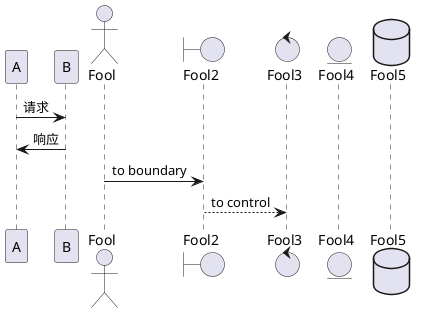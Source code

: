 @startuml

A -> B: 请求
B -> A: 响应

actor Fool
boundary Fool2
control Fool3
entity Fool4
database Fool5

Fool -> Fool2 : to boundary
Fool2 --> Fool3 : to control


@enduml